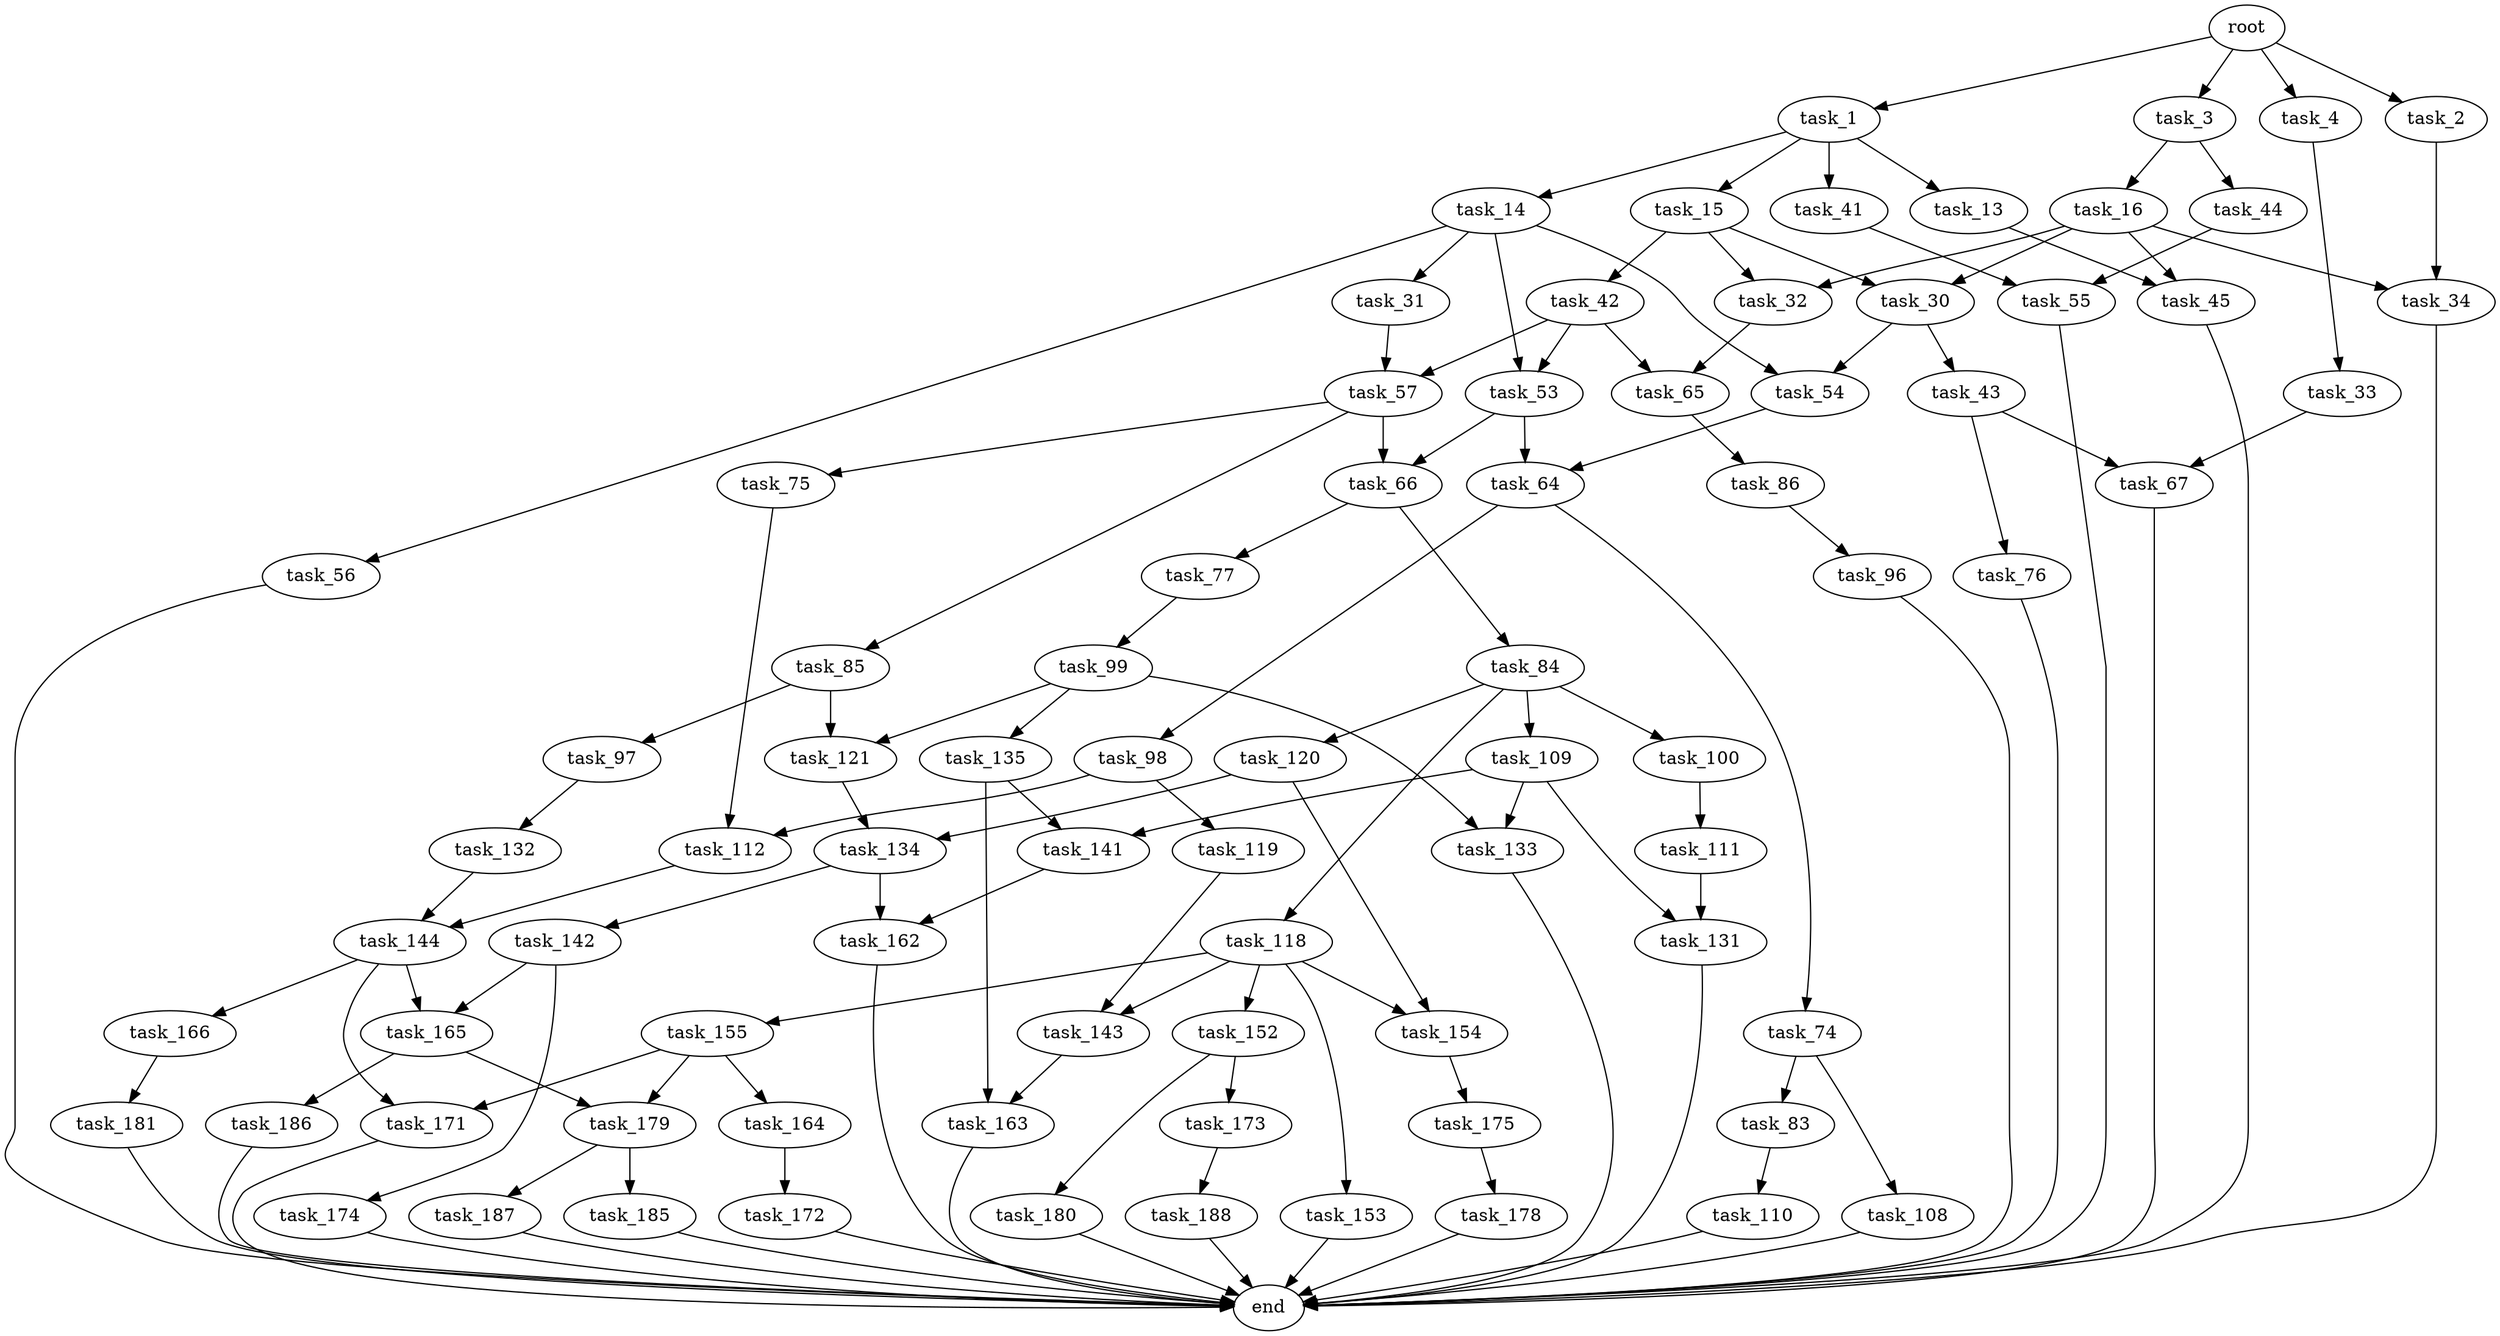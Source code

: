 digraph G {
  root [size="0.000000"];
  task_1 [size="47084104460.000000"];
  task_2 [size="196456300397.000000"];
  task_3 [size="2723634353.000000"];
  task_4 [size="6157885914.000000"];
  task_13 [size="549755813888.000000"];
  task_14 [size="28991029248.000000"];
  task_15 [size="30532553762.000000"];
  task_16 [size="11069987168.000000"];
  task_30 [size="192931637006.000000"];
  task_31 [size="43855239445.000000"];
  task_32 [size="280200394890.000000"];
  task_33 [size="357636428365.000000"];
  task_34 [size="38097151730.000000"];
  task_41 [size="1073741824000.000000"];
  task_42 [size="475397598860.000000"];
  task_43 [size="549755813888.000000"];
  task_44 [size="3199003543.000000"];
  task_45 [size="68719476736.000000"];
  task_53 [size="4141293361.000000"];
  task_54 [size="27231139017.000000"];
  task_55 [size="16333210067.000000"];
  task_56 [size="231928233984.000000"];
  task_57 [size="1116829123801.000000"];
  task_64 [size="28991029248.000000"];
  task_65 [size="423302368599.000000"];
  task_66 [size="272363010468.000000"];
  task_67 [size="17506440231.000000"];
  task_74 [size="294689143436.000000"];
  task_75 [size="28991029248.000000"];
  task_76 [size="39936263477.000000"];
  task_77 [size="231928233984.000000"];
  task_83 [size="529512527597.000000"];
  task_84 [size="134217728000.000000"];
  task_85 [size="5883435773.000000"];
  task_86 [size="68719476736.000000"];
  task_96 [size="1450287231.000000"];
  task_97 [size="134217728000.000000"];
  task_98 [size="793057793366.000000"];
  task_99 [size="509021732240.000000"];
  task_100 [size="21826543248.000000"];
  task_108 [size="323819910700.000000"];
  task_109 [size="35905080806.000000"];
  task_110 [size="549755813888.000000"];
  task_111 [size="202872430317.000000"];
  task_112 [size="231928233984.000000"];
  task_118 [size="28991029248.000000"];
  task_119 [size="33530767091.000000"];
  task_120 [size="6504467029.000000"];
  task_121 [size="12089607177.000000"];
  task_131 [size="446136623905.000000"];
  task_132 [size="1073741824000.000000"];
  task_133 [size="231928233984.000000"];
  task_134 [size="8589934592.000000"];
  task_135 [size="31456332985.000000"];
  task_141 [size="8589934592.000000"];
  task_142 [size="955572195.000000"];
  task_143 [size="83798188166.000000"];
  task_144 [size="646864692135.000000"];
  task_152 [size="1761867592.000000"];
  task_153 [size="2375125044.000000"];
  task_154 [size="28991029248.000000"];
  task_155 [size="1285940401.000000"];
  task_162 [size="2109066176.000000"];
  task_163 [size="134217728000.000000"];
  task_164 [size="231928233984.000000"];
  task_165 [size="782757789696.000000"];
  task_166 [size="157910659155.000000"];
  task_171 [size="103613390911.000000"];
  task_172 [size="60795518103.000000"];
  task_173 [size="614782246314.000000"];
  task_174 [size="218409129296.000000"];
  task_175 [size="287614857854.000000"];
  task_178 [size="57356995517.000000"];
  task_179 [size="20931494889.000000"];
  task_180 [size="90949923272.000000"];
  task_181 [size="22892745460.000000"];
  task_185 [size="368293445632.000000"];
  task_186 [size="231928233984.000000"];
  task_187 [size="156926666277.000000"];
  task_188 [size="8589934592.000000"];
  end [size="0.000000"];

  root -> task_1 [size="1.000000"];
  root -> task_2 [size="1.000000"];
  root -> task_3 [size="1.000000"];
  root -> task_4 [size="1.000000"];
  task_1 -> task_13 [size="33554432.000000"];
  task_1 -> task_14 [size="33554432.000000"];
  task_1 -> task_15 [size="33554432.000000"];
  task_1 -> task_41 [size="33554432.000000"];
  task_2 -> task_34 [size="134217728.000000"];
  task_3 -> task_16 [size="75497472.000000"];
  task_3 -> task_44 [size="75497472.000000"];
  task_4 -> task_33 [size="411041792.000000"];
  task_13 -> task_45 [size="536870912.000000"];
  task_14 -> task_31 [size="75497472.000000"];
  task_14 -> task_53 [size="75497472.000000"];
  task_14 -> task_54 [size="75497472.000000"];
  task_14 -> task_56 [size="75497472.000000"];
  task_15 -> task_30 [size="75497472.000000"];
  task_15 -> task_32 [size="75497472.000000"];
  task_15 -> task_42 [size="75497472.000000"];
  task_16 -> task_30 [size="209715200.000000"];
  task_16 -> task_32 [size="209715200.000000"];
  task_16 -> task_34 [size="209715200.000000"];
  task_16 -> task_45 [size="209715200.000000"];
  task_30 -> task_43 [size="134217728.000000"];
  task_30 -> task_54 [size="134217728.000000"];
  task_31 -> task_57 [size="838860800.000000"];
  task_32 -> task_65 [size="301989888.000000"];
  task_33 -> task_67 [size="301989888.000000"];
  task_34 -> end [size="1.000000"];
  task_41 -> task_55 [size="838860800.000000"];
  task_42 -> task_53 [size="301989888.000000"];
  task_42 -> task_57 [size="301989888.000000"];
  task_42 -> task_65 [size="301989888.000000"];
  task_43 -> task_67 [size="536870912.000000"];
  task_43 -> task_76 [size="536870912.000000"];
  task_44 -> task_55 [size="209715200.000000"];
  task_45 -> end [size="1.000000"];
  task_53 -> task_64 [size="75497472.000000"];
  task_53 -> task_66 [size="75497472.000000"];
  task_54 -> task_64 [size="33554432.000000"];
  task_55 -> end [size="1.000000"];
  task_56 -> end [size="1.000000"];
  task_57 -> task_66 [size="679477248.000000"];
  task_57 -> task_75 [size="679477248.000000"];
  task_57 -> task_85 [size="679477248.000000"];
  task_64 -> task_74 [size="75497472.000000"];
  task_64 -> task_98 [size="75497472.000000"];
  task_65 -> task_86 [size="679477248.000000"];
  task_66 -> task_77 [size="411041792.000000"];
  task_66 -> task_84 [size="411041792.000000"];
  task_67 -> end [size="1.000000"];
  task_74 -> task_83 [size="209715200.000000"];
  task_74 -> task_108 [size="209715200.000000"];
  task_75 -> task_112 [size="75497472.000000"];
  task_76 -> end [size="1.000000"];
  task_77 -> task_99 [size="301989888.000000"];
  task_83 -> task_110 [size="536870912.000000"];
  task_84 -> task_100 [size="209715200.000000"];
  task_84 -> task_109 [size="209715200.000000"];
  task_84 -> task_118 [size="209715200.000000"];
  task_84 -> task_120 [size="209715200.000000"];
  task_85 -> task_97 [size="134217728.000000"];
  task_85 -> task_121 [size="134217728.000000"];
  task_86 -> task_96 [size="134217728.000000"];
  task_96 -> end [size="1.000000"];
  task_97 -> task_132 [size="209715200.000000"];
  task_98 -> task_112 [size="536870912.000000"];
  task_98 -> task_119 [size="536870912.000000"];
  task_99 -> task_121 [size="411041792.000000"];
  task_99 -> task_133 [size="411041792.000000"];
  task_99 -> task_135 [size="411041792.000000"];
  task_100 -> task_111 [size="536870912.000000"];
  task_108 -> end [size="1.000000"];
  task_109 -> task_131 [size="75497472.000000"];
  task_109 -> task_133 [size="75497472.000000"];
  task_109 -> task_141 [size="75497472.000000"];
  task_110 -> end [size="1.000000"];
  task_111 -> task_131 [size="134217728.000000"];
  task_112 -> task_144 [size="301989888.000000"];
  task_118 -> task_143 [size="75497472.000000"];
  task_118 -> task_152 [size="75497472.000000"];
  task_118 -> task_153 [size="75497472.000000"];
  task_118 -> task_154 [size="75497472.000000"];
  task_118 -> task_155 [size="75497472.000000"];
  task_119 -> task_143 [size="679477248.000000"];
  task_120 -> task_134 [size="134217728.000000"];
  task_120 -> task_154 [size="134217728.000000"];
  task_121 -> task_134 [size="838860800.000000"];
  task_131 -> end [size="1.000000"];
  task_132 -> task_144 [size="838860800.000000"];
  task_133 -> end [size="1.000000"];
  task_134 -> task_142 [size="33554432.000000"];
  task_134 -> task_162 [size="33554432.000000"];
  task_135 -> task_141 [size="679477248.000000"];
  task_135 -> task_163 [size="679477248.000000"];
  task_141 -> task_162 [size="33554432.000000"];
  task_142 -> task_165 [size="33554432.000000"];
  task_142 -> task_174 [size="33554432.000000"];
  task_143 -> task_163 [size="75497472.000000"];
  task_144 -> task_165 [size="536870912.000000"];
  task_144 -> task_166 [size="536870912.000000"];
  task_144 -> task_171 [size="536870912.000000"];
  task_152 -> task_173 [size="33554432.000000"];
  task_152 -> task_180 [size="33554432.000000"];
  task_153 -> end [size="1.000000"];
  task_154 -> task_175 [size="75497472.000000"];
  task_155 -> task_164 [size="134217728.000000"];
  task_155 -> task_171 [size="134217728.000000"];
  task_155 -> task_179 [size="134217728.000000"];
  task_162 -> end [size="1.000000"];
  task_163 -> end [size="1.000000"];
  task_164 -> task_172 [size="301989888.000000"];
  task_165 -> task_179 [size="679477248.000000"];
  task_165 -> task_186 [size="679477248.000000"];
  task_166 -> task_181 [size="301989888.000000"];
  task_171 -> end [size="1.000000"];
  task_172 -> end [size="1.000000"];
  task_173 -> task_188 [size="411041792.000000"];
  task_174 -> end [size="1.000000"];
  task_175 -> task_178 [size="536870912.000000"];
  task_178 -> end [size="1.000000"];
  task_179 -> task_185 [size="411041792.000000"];
  task_179 -> task_187 [size="411041792.000000"];
  task_180 -> end [size="1.000000"];
  task_181 -> end [size="1.000000"];
  task_185 -> end [size="1.000000"];
  task_186 -> end [size="1.000000"];
  task_187 -> end [size="1.000000"];
  task_188 -> end [size="1.000000"];
}
